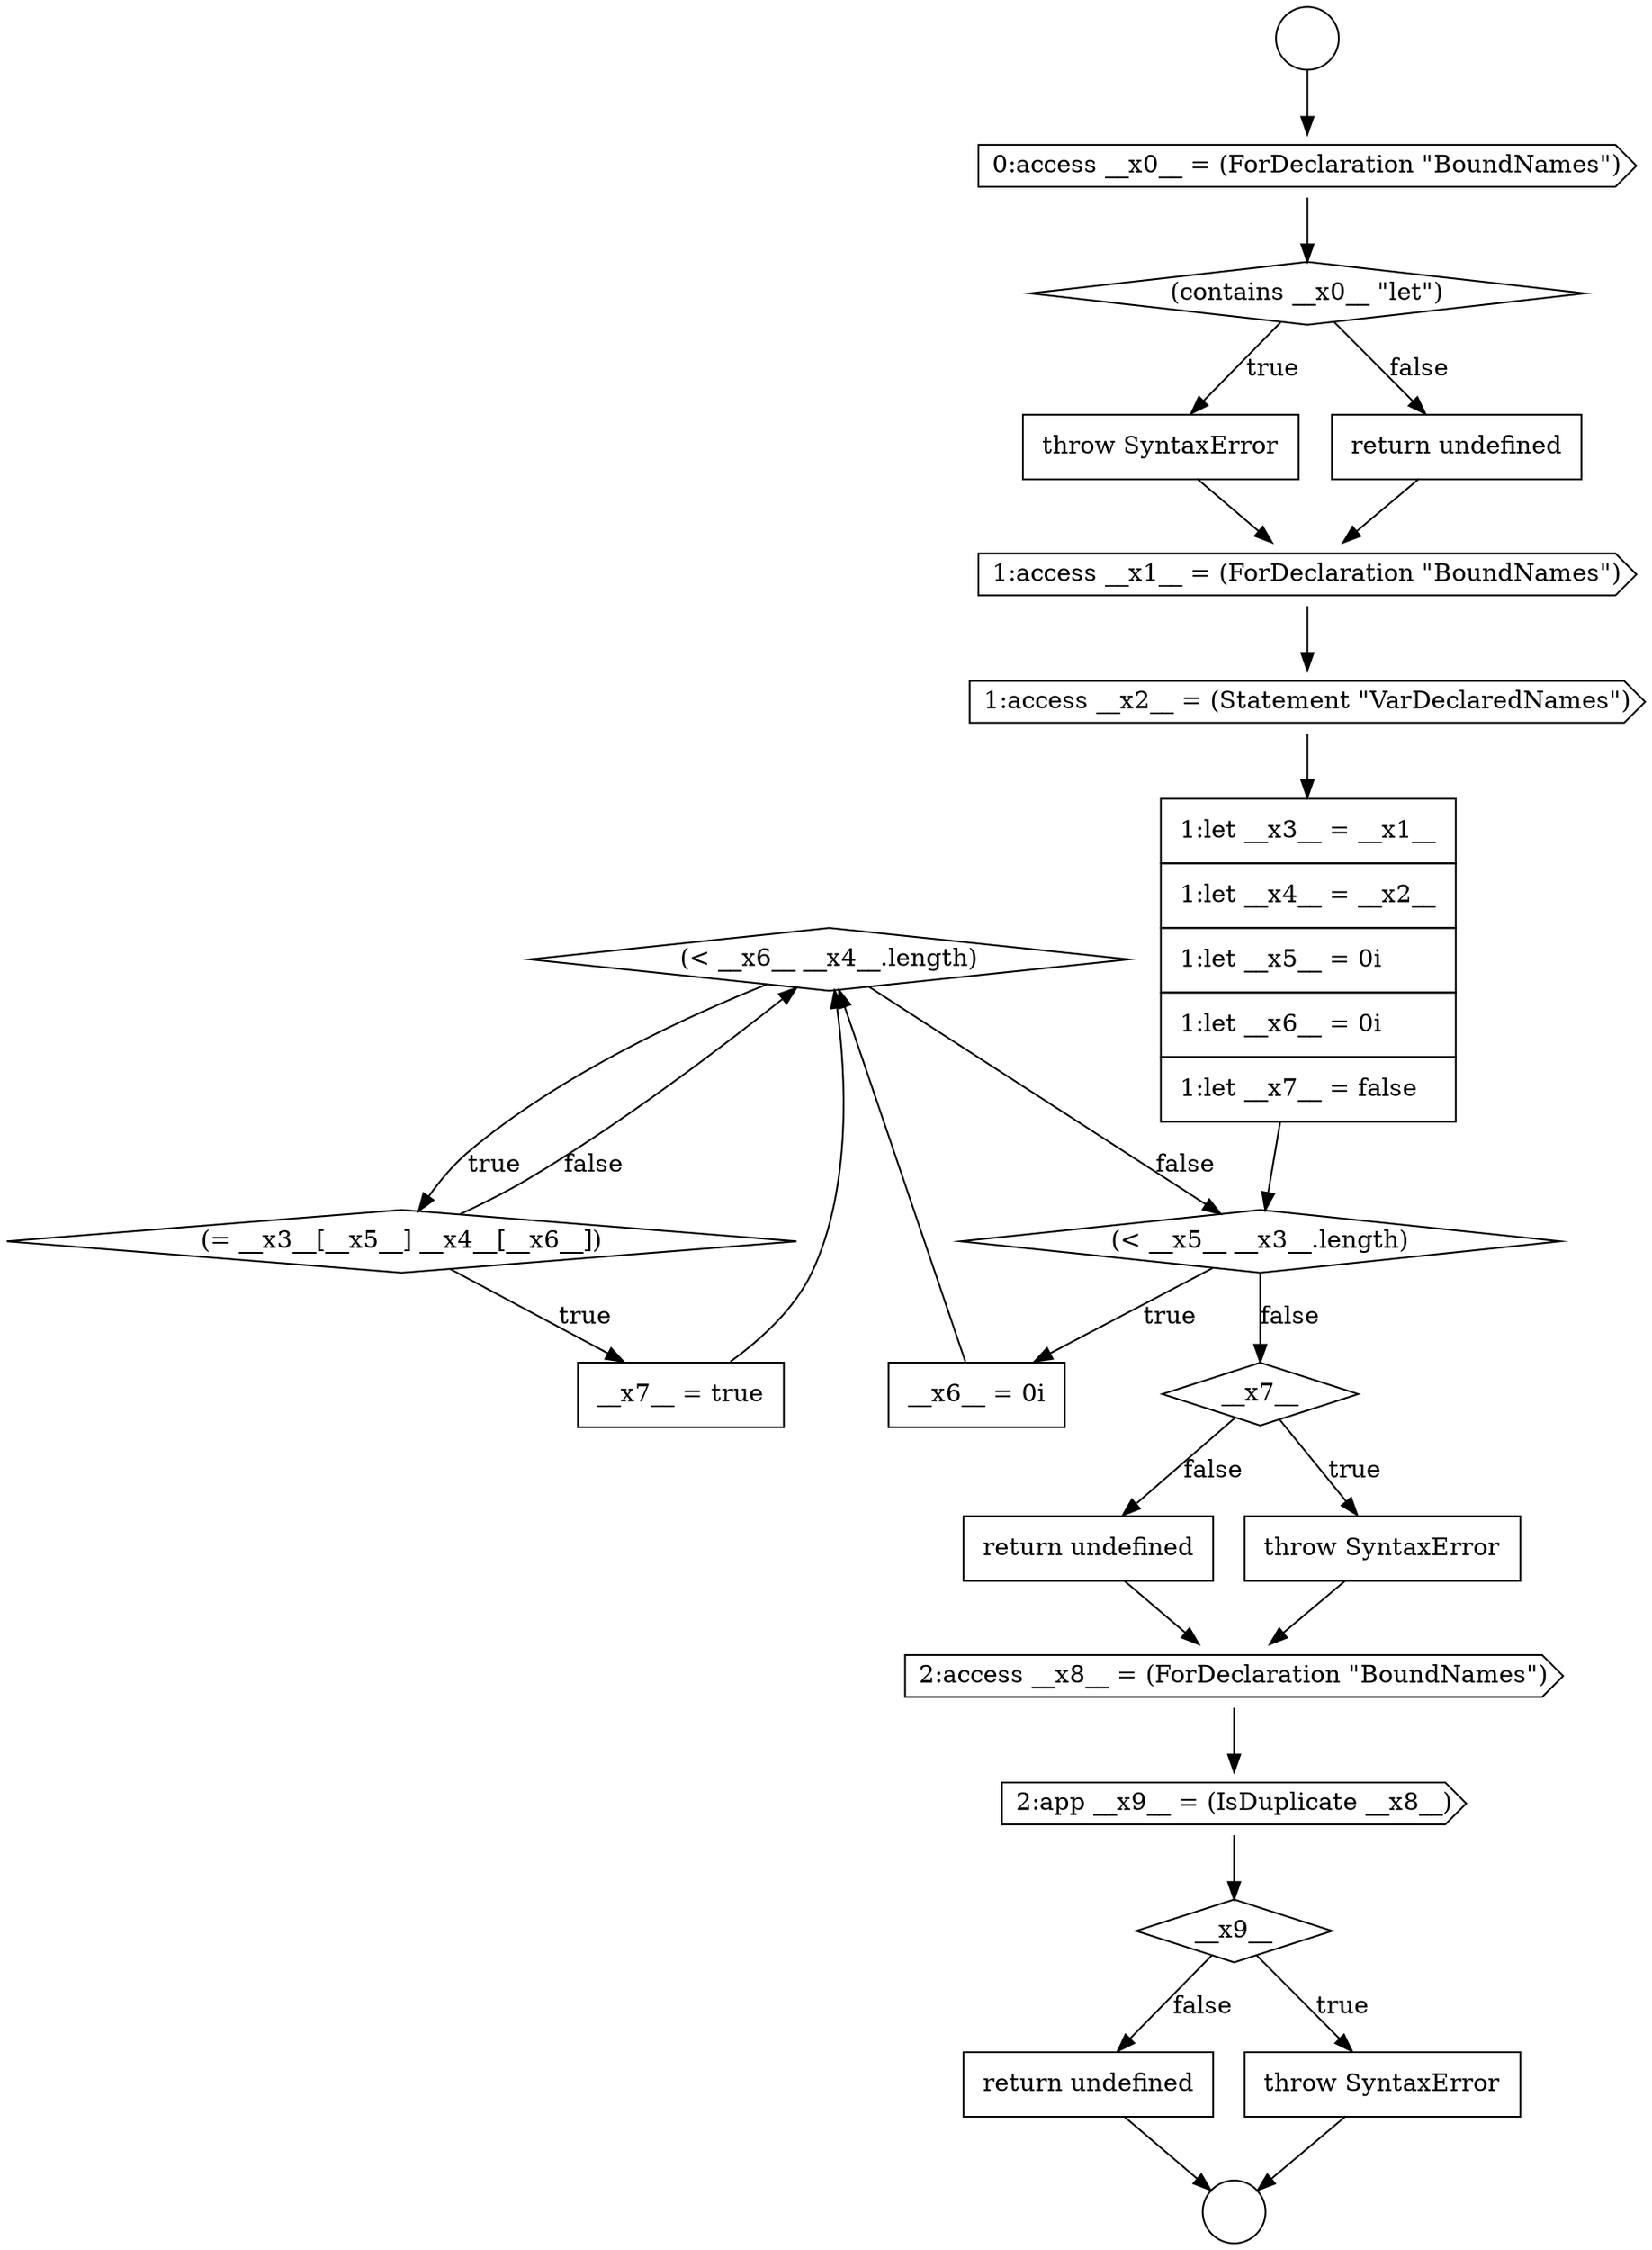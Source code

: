 digraph {
  node18861 [shape=diamond, label=<<font color="black">(&lt; __x6__ __x4__.length)</font>> color="black" fillcolor="white" style=filled]
  node18866 [shape=none, margin=0, label=<<font color="black">
    <table border="0" cellborder="1" cellspacing="0" cellpadding="10">
      <tr><td align="left">return undefined</td></tr>
    </table>
  </font>> color="black" fillcolor="white" style=filled]
  node18856 [shape=cds, label=<<font color="black">1:access __x1__ = (ForDeclaration &quot;BoundNames&quot;)</font>> color="black" fillcolor="white" style=filled]
  node18869 [shape=diamond, label=<<font color="black">__x9__</font>> color="black" fillcolor="white" style=filled]
  node18852 [shape=cds, label=<<font color="black">0:access __x0__ = (ForDeclaration &quot;BoundNames&quot;)</font>> color="black" fillcolor="white" style=filled]
  node18864 [shape=diamond, label=<<font color="black">__x7__</font>> color="black" fillcolor="white" style=filled]
  node18860 [shape=none, margin=0, label=<<font color="black">
    <table border="0" cellborder="1" cellspacing="0" cellpadding="10">
      <tr><td align="left">__x6__ = 0i</td></tr>
    </table>
  </font>> color="black" fillcolor="white" style=filled]
  node18853 [shape=diamond, label=<<font color="black">(contains __x0__ &quot;let&quot;)</font>> color="black" fillcolor="white" style=filled]
  node18863 [shape=none, margin=0, label=<<font color="black">
    <table border="0" cellborder="1" cellspacing="0" cellpadding="10">
      <tr><td align="left">__x7__ = true</td></tr>
    </table>
  </font>> color="black" fillcolor="white" style=filled]
  node18859 [shape=diamond, label=<<font color="black">(&lt; __x5__ __x3__.length)</font>> color="black" fillcolor="white" style=filled]
  node18871 [shape=none, margin=0, label=<<font color="black">
    <table border="0" cellborder="1" cellspacing="0" cellpadding="10">
      <tr><td align="left">return undefined</td></tr>
    </table>
  </font>> color="black" fillcolor="white" style=filled]
  node18854 [shape=none, margin=0, label=<<font color="black">
    <table border="0" cellborder="1" cellspacing="0" cellpadding="10">
      <tr><td align="left">throw SyntaxError</td></tr>
    </table>
  </font>> color="black" fillcolor="white" style=filled]
  node18868 [shape=cds, label=<<font color="black">2:app __x9__ = (IsDuplicate __x8__)</font>> color="black" fillcolor="white" style=filled]
  node18858 [shape=none, margin=0, label=<<font color="black">
    <table border="0" cellborder="1" cellspacing="0" cellpadding="10">
      <tr><td align="left">1:let __x3__ = __x1__</td></tr>
      <tr><td align="left">1:let __x4__ = __x2__</td></tr>
      <tr><td align="left">1:let __x5__ = 0i</td></tr>
      <tr><td align="left">1:let __x6__ = 0i</td></tr>
      <tr><td align="left">1:let __x7__ = false</td></tr>
    </table>
  </font>> color="black" fillcolor="white" style=filled]
  node18862 [shape=diamond, label=<<font color="black">(= __x3__[__x5__] __x4__[__x6__])</font>> color="black" fillcolor="white" style=filled]
  node18850 [shape=circle label=" " color="black" fillcolor="white" style=filled]
  node18855 [shape=none, margin=0, label=<<font color="black">
    <table border="0" cellborder="1" cellspacing="0" cellpadding="10">
      <tr><td align="left">return undefined</td></tr>
    </table>
  </font>> color="black" fillcolor="white" style=filled]
  node18865 [shape=none, margin=0, label=<<font color="black">
    <table border="0" cellborder="1" cellspacing="0" cellpadding="10">
      <tr><td align="left">throw SyntaxError</td></tr>
    </table>
  </font>> color="black" fillcolor="white" style=filled]
  node18857 [shape=cds, label=<<font color="black">1:access __x2__ = (Statement &quot;VarDeclaredNames&quot;)</font>> color="black" fillcolor="white" style=filled]
  node18851 [shape=circle label=" " color="black" fillcolor="white" style=filled]
  node18870 [shape=none, margin=0, label=<<font color="black">
    <table border="0" cellborder="1" cellspacing="0" cellpadding="10">
      <tr><td align="left">throw SyntaxError</td></tr>
    </table>
  </font>> color="black" fillcolor="white" style=filled]
  node18867 [shape=cds, label=<<font color="black">2:access __x8__ = (ForDeclaration &quot;BoundNames&quot;)</font>> color="black" fillcolor="white" style=filled]
  node18869 -> node18870 [label=<<font color="black">true</font>> color="black"]
  node18869 -> node18871 [label=<<font color="black">false</font>> color="black"]
  node18854 -> node18856 [ color="black"]
  node18871 -> node18851 [ color="black"]
  node18864 -> node18865 [label=<<font color="black">true</font>> color="black"]
  node18864 -> node18866 [label=<<font color="black">false</font>> color="black"]
  node18867 -> node18868 [ color="black"]
  node18850 -> node18852 [ color="black"]
  node18855 -> node18856 [ color="black"]
  node18853 -> node18854 [label=<<font color="black">true</font>> color="black"]
  node18853 -> node18855 [label=<<font color="black">false</font>> color="black"]
  node18862 -> node18863 [label=<<font color="black">true</font>> color="black"]
  node18862 -> node18861 [label=<<font color="black">false</font>> color="black"]
  node18860 -> node18861 [ color="black"]
  node18857 -> node18858 [ color="black"]
  node18870 -> node18851 [ color="black"]
  node18868 -> node18869 [ color="black"]
  node18866 -> node18867 [ color="black"]
  node18858 -> node18859 [ color="black"]
  node18859 -> node18860 [label=<<font color="black">true</font>> color="black"]
  node18859 -> node18864 [label=<<font color="black">false</font>> color="black"]
  node18856 -> node18857 [ color="black"]
  node18861 -> node18862 [label=<<font color="black">true</font>> color="black"]
  node18861 -> node18859 [label=<<font color="black">false</font>> color="black"]
  node18863 -> node18861 [ color="black"]
  node18865 -> node18867 [ color="black"]
  node18852 -> node18853 [ color="black"]
}
